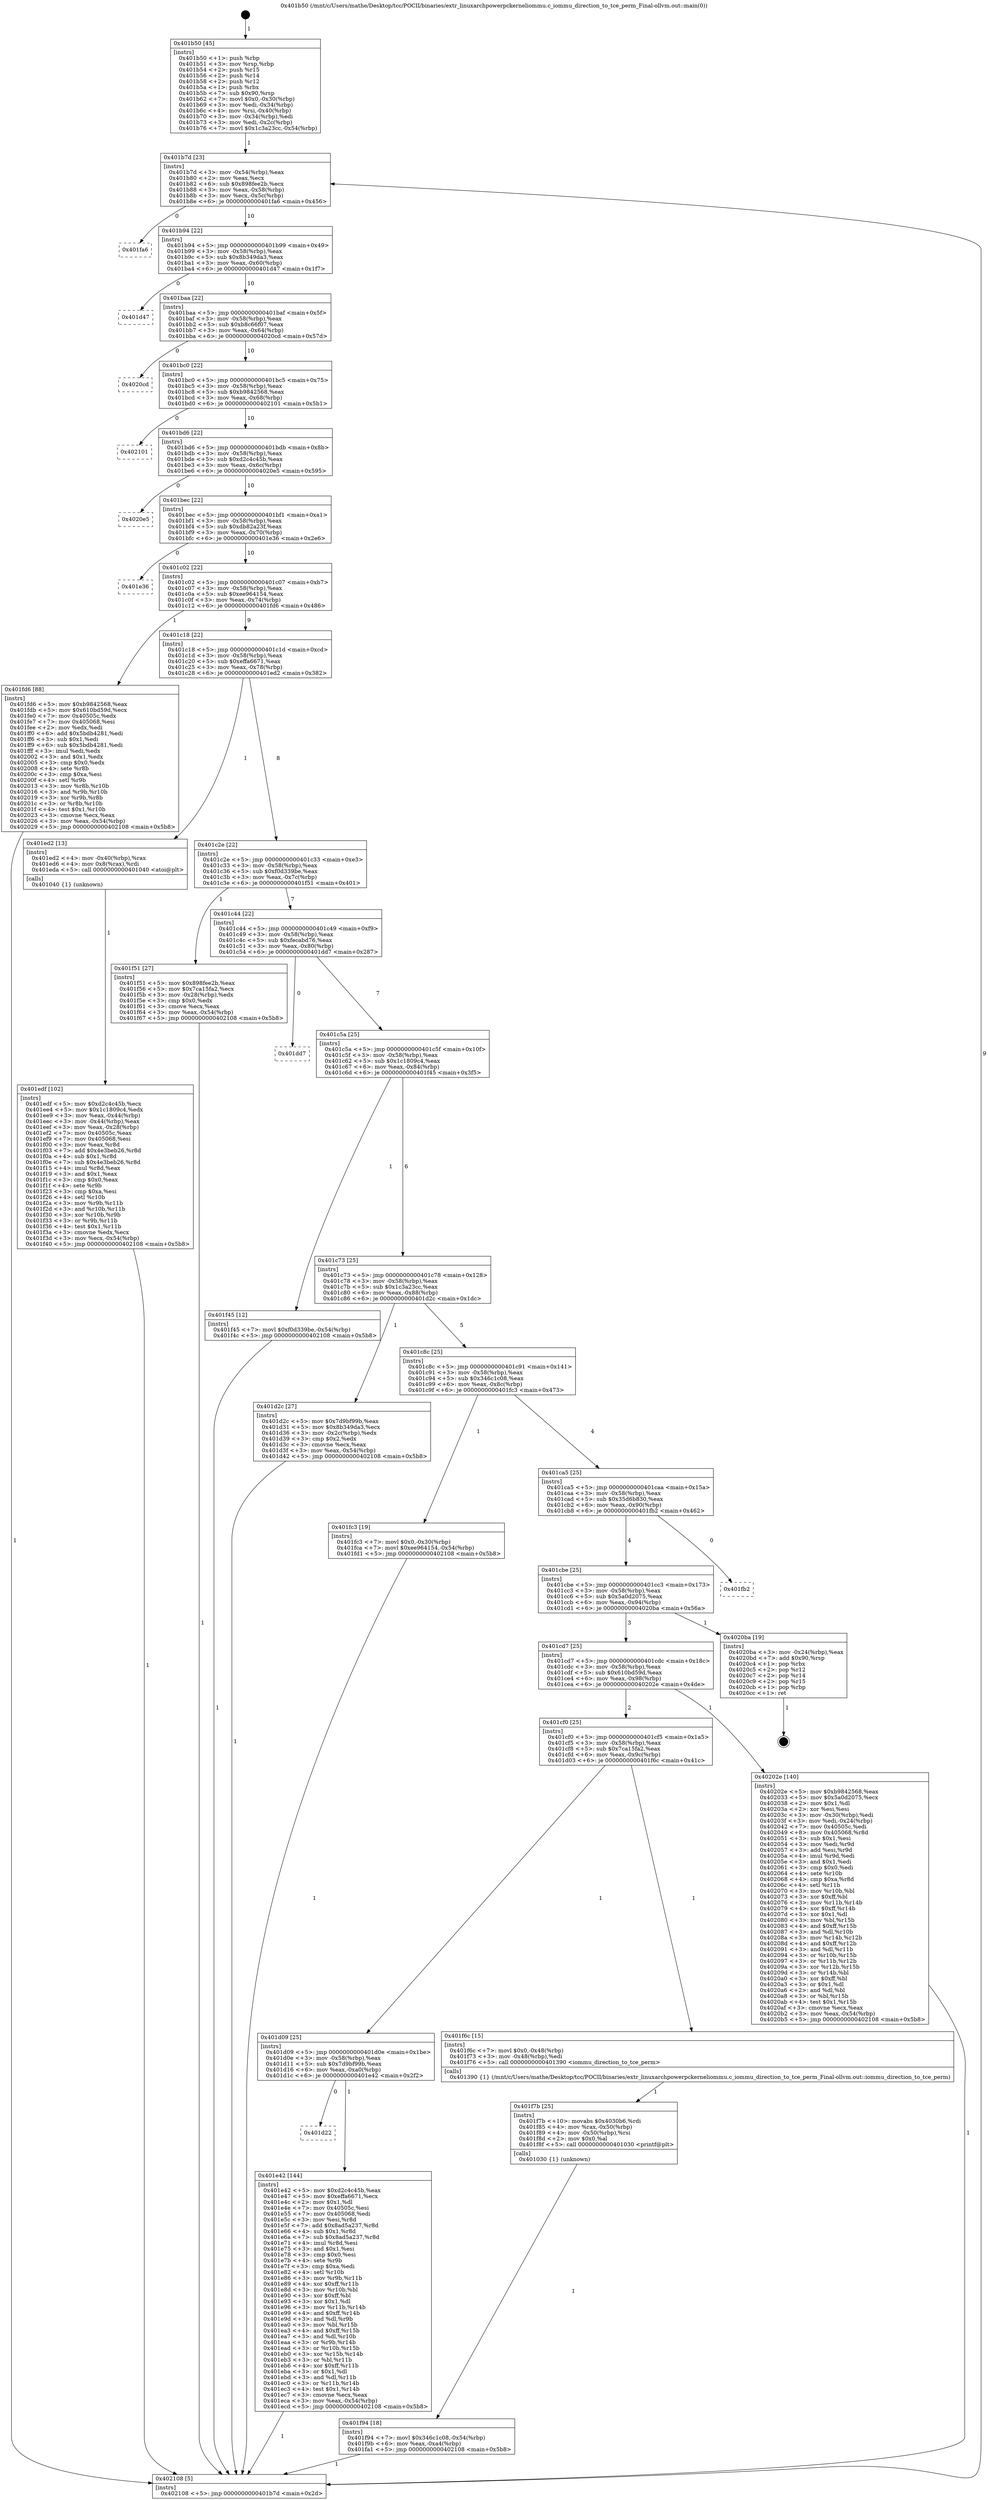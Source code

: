 digraph "0x401b50" {
  label = "0x401b50 (/mnt/c/Users/mathe/Desktop/tcc/POCII/binaries/extr_linuxarchpowerpckerneliommu.c_iommu_direction_to_tce_perm_Final-ollvm.out::main(0))"
  labelloc = "t"
  node[shape=record]

  Entry [label="",width=0.3,height=0.3,shape=circle,fillcolor=black,style=filled]
  "0x401b7d" [label="{
     0x401b7d [23]\l
     | [instrs]\l
     &nbsp;&nbsp;0x401b7d \<+3\>: mov -0x54(%rbp),%eax\l
     &nbsp;&nbsp;0x401b80 \<+2\>: mov %eax,%ecx\l
     &nbsp;&nbsp;0x401b82 \<+6\>: sub $0x898fee2b,%ecx\l
     &nbsp;&nbsp;0x401b88 \<+3\>: mov %eax,-0x58(%rbp)\l
     &nbsp;&nbsp;0x401b8b \<+3\>: mov %ecx,-0x5c(%rbp)\l
     &nbsp;&nbsp;0x401b8e \<+6\>: je 0000000000401fa6 \<main+0x456\>\l
  }"]
  "0x401fa6" [label="{
     0x401fa6\l
  }", style=dashed]
  "0x401b94" [label="{
     0x401b94 [22]\l
     | [instrs]\l
     &nbsp;&nbsp;0x401b94 \<+5\>: jmp 0000000000401b99 \<main+0x49\>\l
     &nbsp;&nbsp;0x401b99 \<+3\>: mov -0x58(%rbp),%eax\l
     &nbsp;&nbsp;0x401b9c \<+5\>: sub $0x8b349da3,%eax\l
     &nbsp;&nbsp;0x401ba1 \<+3\>: mov %eax,-0x60(%rbp)\l
     &nbsp;&nbsp;0x401ba4 \<+6\>: je 0000000000401d47 \<main+0x1f7\>\l
  }"]
  Exit [label="",width=0.3,height=0.3,shape=circle,fillcolor=black,style=filled,peripheries=2]
  "0x401d47" [label="{
     0x401d47\l
  }", style=dashed]
  "0x401baa" [label="{
     0x401baa [22]\l
     | [instrs]\l
     &nbsp;&nbsp;0x401baa \<+5\>: jmp 0000000000401baf \<main+0x5f\>\l
     &nbsp;&nbsp;0x401baf \<+3\>: mov -0x58(%rbp),%eax\l
     &nbsp;&nbsp;0x401bb2 \<+5\>: sub $0xb8c66f07,%eax\l
     &nbsp;&nbsp;0x401bb7 \<+3\>: mov %eax,-0x64(%rbp)\l
     &nbsp;&nbsp;0x401bba \<+6\>: je 00000000004020cd \<main+0x57d\>\l
  }"]
  "0x401f94" [label="{
     0x401f94 [18]\l
     | [instrs]\l
     &nbsp;&nbsp;0x401f94 \<+7\>: movl $0x346c1c08,-0x54(%rbp)\l
     &nbsp;&nbsp;0x401f9b \<+6\>: mov %eax,-0xa4(%rbp)\l
     &nbsp;&nbsp;0x401fa1 \<+5\>: jmp 0000000000402108 \<main+0x5b8\>\l
  }"]
  "0x4020cd" [label="{
     0x4020cd\l
  }", style=dashed]
  "0x401bc0" [label="{
     0x401bc0 [22]\l
     | [instrs]\l
     &nbsp;&nbsp;0x401bc0 \<+5\>: jmp 0000000000401bc5 \<main+0x75\>\l
     &nbsp;&nbsp;0x401bc5 \<+3\>: mov -0x58(%rbp),%eax\l
     &nbsp;&nbsp;0x401bc8 \<+5\>: sub $0xb9842568,%eax\l
     &nbsp;&nbsp;0x401bcd \<+3\>: mov %eax,-0x68(%rbp)\l
     &nbsp;&nbsp;0x401bd0 \<+6\>: je 0000000000402101 \<main+0x5b1\>\l
  }"]
  "0x401f7b" [label="{
     0x401f7b [25]\l
     | [instrs]\l
     &nbsp;&nbsp;0x401f7b \<+10\>: movabs $0x4030b6,%rdi\l
     &nbsp;&nbsp;0x401f85 \<+4\>: mov %rax,-0x50(%rbp)\l
     &nbsp;&nbsp;0x401f89 \<+4\>: mov -0x50(%rbp),%rsi\l
     &nbsp;&nbsp;0x401f8d \<+2\>: mov $0x0,%al\l
     &nbsp;&nbsp;0x401f8f \<+5\>: call 0000000000401030 \<printf@plt\>\l
     | [calls]\l
     &nbsp;&nbsp;0x401030 \{1\} (unknown)\l
  }"]
  "0x402101" [label="{
     0x402101\l
  }", style=dashed]
  "0x401bd6" [label="{
     0x401bd6 [22]\l
     | [instrs]\l
     &nbsp;&nbsp;0x401bd6 \<+5\>: jmp 0000000000401bdb \<main+0x8b\>\l
     &nbsp;&nbsp;0x401bdb \<+3\>: mov -0x58(%rbp),%eax\l
     &nbsp;&nbsp;0x401bde \<+5\>: sub $0xd2c4c45b,%eax\l
     &nbsp;&nbsp;0x401be3 \<+3\>: mov %eax,-0x6c(%rbp)\l
     &nbsp;&nbsp;0x401be6 \<+6\>: je 00000000004020e5 \<main+0x595\>\l
  }"]
  "0x401edf" [label="{
     0x401edf [102]\l
     | [instrs]\l
     &nbsp;&nbsp;0x401edf \<+5\>: mov $0xd2c4c45b,%ecx\l
     &nbsp;&nbsp;0x401ee4 \<+5\>: mov $0x1c1809c4,%edx\l
     &nbsp;&nbsp;0x401ee9 \<+3\>: mov %eax,-0x44(%rbp)\l
     &nbsp;&nbsp;0x401eec \<+3\>: mov -0x44(%rbp),%eax\l
     &nbsp;&nbsp;0x401eef \<+3\>: mov %eax,-0x28(%rbp)\l
     &nbsp;&nbsp;0x401ef2 \<+7\>: mov 0x40505c,%eax\l
     &nbsp;&nbsp;0x401ef9 \<+7\>: mov 0x405068,%esi\l
     &nbsp;&nbsp;0x401f00 \<+3\>: mov %eax,%r8d\l
     &nbsp;&nbsp;0x401f03 \<+7\>: add $0x4e3beb26,%r8d\l
     &nbsp;&nbsp;0x401f0a \<+4\>: sub $0x1,%r8d\l
     &nbsp;&nbsp;0x401f0e \<+7\>: sub $0x4e3beb26,%r8d\l
     &nbsp;&nbsp;0x401f15 \<+4\>: imul %r8d,%eax\l
     &nbsp;&nbsp;0x401f19 \<+3\>: and $0x1,%eax\l
     &nbsp;&nbsp;0x401f1c \<+3\>: cmp $0x0,%eax\l
     &nbsp;&nbsp;0x401f1f \<+4\>: sete %r9b\l
     &nbsp;&nbsp;0x401f23 \<+3\>: cmp $0xa,%esi\l
     &nbsp;&nbsp;0x401f26 \<+4\>: setl %r10b\l
     &nbsp;&nbsp;0x401f2a \<+3\>: mov %r9b,%r11b\l
     &nbsp;&nbsp;0x401f2d \<+3\>: and %r10b,%r11b\l
     &nbsp;&nbsp;0x401f30 \<+3\>: xor %r10b,%r9b\l
     &nbsp;&nbsp;0x401f33 \<+3\>: or %r9b,%r11b\l
     &nbsp;&nbsp;0x401f36 \<+4\>: test $0x1,%r11b\l
     &nbsp;&nbsp;0x401f3a \<+3\>: cmovne %edx,%ecx\l
     &nbsp;&nbsp;0x401f3d \<+3\>: mov %ecx,-0x54(%rbp)\l
     &nbsp;&nbsp;0x401f40 \<+5\>: jmp 0000000000402108 \<main+0x5b8\>\l
  }"]
  "0x4020e5" [label="{
     0x4020e5\l
  }", style=dashed]
  "0x401bec" [label="{
     0x401bec [22]\l
     | [instrs]\l
     &nbsp;&nbsp;0x401bec \<+5\>: jmp 0000000000401bf1 \<main+0xa1\>\l
     &nbsp;&nbsp;0x401bf1 \<+3\>: mov -0x58(%rbp),%eax\l
     &nbsp;&nbsp;0x401bf4 \<+5\>: sub $0xdb82a23f,%eax\l
     &nbsp;&nbsp;0x401bf9 \<+3\>: mov %eax,-0x70(%rbp)\l
     &nbsp;&nbsp;0x401bfc \<+6\>: je 0000000000401e36 \<main+0x2e6\>\l
  }"]
  "0x401d22" [label="{
     0x401d22\l
  }", style=dashed]
  "0x401e36" [label="{
     0x401e36\l
  }", style=dashed]
  "0x401c02" [label="{
     0x401c02 [22]\l
     | [instrs]\l
     &nbsp;&nbsp;0x401c02 \<+5\>: jmp 0000000000401c07 \<main+0xb7\>\l
     &nbsp;&nbsp;0x401c07 \<+3\>: mov -0x58(%rbp),%eax\l
     &nbsp;&nbsp;0x401c0a \<+5\>: sub $0xee964154,%eax\l
     &nbsp;&nbsp;0x401c0f \<+3\>: mov %eax,-0x74(%rbp)\l
     &nbsp;&nbsp;0x401c12 \<+6\>: je 0000000000401fd6 \<main+0x486\>\l
  }"]
  "0x401e42" [label="{
     0x401e42 [144]\l
     | [instrs]\l
     &nbsp;&nbsp;0x401e42 \<+5\>: mov $0xd2c4c45b,%eax\l
     &nbsp;&nbsp;0x401e47 \<+5\>: mov $0xeffa6671,%ecx\l
     &nbsp;&nbsp;0x401e4c \<+2\>: mov $0x1,%dl\l
     &nbsp;&nbsp;0x401e4e \<+7\>: mov 0x40505c,%esi\l
     &nbsp;&nbsp;0x401e55 \<+7\>: mov 0x405068,%edi\l
     &nbsp;&nbsp;0x401e5c \<+3\>: mov %esi,%r8d\l
     &nbsp;&nbsp;0x401e5f \<+7\>: add $0x8ad5a237,%r8d\l
     &nbsp;&nbsp;0x401e66 \<+4\>: sub $0x1,%r8d\l
     &nbsp;&nbsp;0x401e6a \<+7\>: sub $0x8ad5a237,%r8d\l
     &nbsp;&nbsp;0x401e71 \<+4\>: imul %r8d,%esi\l
     &nbsp;&nbsp;0x401e75 \<+3\>: and $0x1,%esi\l
     &nbsp;&nbsp;0x401e78 \<+3\>: cmp $0x0,%esi\l
     &nbsp;&nbsp;0x401e7b \<+4\>: sete %r9b\l
     &nbsp;&nbsp;0x401e7f \<+3\>: cmp $0xa,%edi\l
     &nbsp;&nbsp;0x401e82 \<+4\>: setl %r10b\l
     &nbsp;&nbsp;0x401e86 \<+3\>: mov %r9b,%r11b\l
     &nbsp;&nbsp;0x401e89 \<+4\>: xor $0xff,%r11b\l
     &nbsp;&nbsp;0x401e8d \<+3\>: mov %r10b,%bl\l
     &nbsp;&nbsp;0x401e90 \<+3\>: xor $0xff,%bl\l
     &nbsp;&nbsp;0x401e93 \<+3\>: xor $0x1,%dl\l
     &nbsp;&nbsp;0x401e96 \<+3\>: mov %r11b,%r14b\l
     &nbsp;&nbsp;0x401e99 \<+4\>: and $0xff,%r14b\l
     &nbsp;&nbsp;0x401e9d \<+3\>: and %dl,%r9b\l
     &nbsp;&nbsp;0x401ea0 \<+3\>: mov %bl,%r15b\l
     &nbsp;&nbsp;0x401ea3 \<+4\>: and $0xff,%r15b\l
     &nbsp;&nbsp;0x401ea7 \<+3\>: and %dl,%r10b\l
     &nbsp;&nbsp;0x401eaa \<+3\>: or %r9b,%r14b\l
     &nbsp;&nbsp;0x401ead \<+3\>: or %r10b,%r15b\l
     &nbsp;&nbsp;0x401eb0 \<+3\>: xor %r15b,%r14b\l
     &nbsp;&nbsp;0x401eb3 \<+3\>: or %bl,%r11b\l
     &nbsp;&nbsp;0x401eb6 \<+4\>: xor $0xff,%r11b\l
     &nbsp;&nbsp;0x401eba \<+3\>: or $0x1,%dl\l
     &nbsp;&nbsp;0x401ebd \<+3\>: and %dl,%r11b\l
     &nbsp;&nbsp;0x401ec0 \<+3\>: or %r11b,%r14b\l
     &nbsp;&nbsp;0x401ec3 \<+4\>: test $0x1,%r14b\l
     &nbsp;&nbsp;0x401ec7 \<+3\>: cmovne %ecx,%eax\l
     &nbsp;&nbsp;0x401eca \<+3\>: mov %eax,-0x54(%rbp)\l
     &nbsp;&nbsp;0x401ecd \<+5\>: jmp 0000000000402108 \<main+0x5b8\>\l
  }"]
  "0x401fd6" [label="{
     0x401fd6 [88]\l
     | [instrs]\l
     &nbsp;&nbsp;0x401fd6 \<+5\>: mov $0xb9842568,%eax\l
     &nbsp;&nbsp;0x401fdb \<+5\>: mov $0x610bd59d,%ecx\l
     &nbsp;&nbsp;0x401fe0 \<+7\>: mov 0x40505c,%edx\l
     &nbsp;&nbsp;0x401fe7 \<+7\>: mov 0x405068,%esi\l
     &nbsp;&nbsp;0x401fee \<+2\>: mov %edx,%edi\l
     &nbsp;&nbsp;0x401ff0 \<+6\>: add $0x5bdb4281,%edi\l
     &nbsp;&nbsp;0x401ff6 \<+3\>: sub $0x1,%edi\l
     &nbsp;&nbsp;0x401ff9 \<+6\>: sub $0x5bdb4281,%edi\l
     &nbsp;&nbsp;0x401fff \<+3\>: imul %edi,%edx\l
     &nbsp;&nbsp;0x402002 \<+3\>: and $0x1,%edx\l
     &nbsp;&nbsp;0x402005 \<+3\>: cmp $0x0,%edx\l
     &nbsp;&nbsp;0x402008 \<+4\>: sete %r8b\l
     &nbsp;&nbsp;0x40200c \<+3\>: cmp $0xa,%esi\l
     &nbsp;&nbsp;0x40200f \<+4\>: setl %r9b\l
     &nbsp;&nbsp;0x402013 \<+3\>: mov %r8b,%r10b\l
     &nbsp;&nbsp;0x402016 \<+3\>: and %r9b,%r10b\l
     &nbsp;&nbsp;0x402019 \<+3\>: xor %r9b,%r8b\l
     &nbsp;&nbsp;0x40201c \<+3\>: or %r8b,%r10b\l
     &nbsp;&nbsp;0x40201f \<+4\>: test $0x1,%r10b\l
     &nbsp;&nbsp;0x402023 \<+3\>: cmovne %ecx,%eax\l
     &nbsp;&nbsp;0x402026 \<+3\>: mov %eax,-0x54(%rbp)\l
     &nbsp;&nbsp;0x402029 \<+5\>: jmp 0000000000402108 \<main+0x5b8\>\l
  }"]
  "0x401c18" [label="{
     0x401c18 [22]\l
     | [instrs]\l
     &nbsp;&nbsp;0x401c18 \<+5\>: jmp 0000000000401c1d \<main+0xcd\>\l
     &nbsp;&nbsp;0x401c1d \<+3\>: mov -0x58(%rbp),%eax\l
     &nbsp;&nbsp;0x401c20 \<+5\>: sub $0xeffa6671,%eax\l
     &nbsp;&nbsp;0x401c25 \<+3\>: mov %eax,-0x78(%rbp)\l
     &nbsp;&nbsp;0x401c28 \<+6\>: je 0000000000401ed2 \<main+0x382\>\l
  }"]
  "0x401d09" [label="{
     0x401d09 [25]\l
     | [instrs]\l
     &nbsp;&nbsp;0x401d09 \<+5\>: jmp 0000000000401d0e \<main+0x1be\>\l
     &nbsp;&nbsp;0x401d0e \<+3\>: mov -0x58(%rbp),%eax\l
     &nbsp;&nbsp;0x401d11 \<+5\>: sub $0x7d9bf99b,%eax\l
     &nbsp;&nbsp;0x401d16 \<+6\>: mov %eax,-0xa0(%rbp)\l
     &nbsp;&nbsp;0x401d1c \<+6\>: je 0000000000401e42 \<main+0x2f2\>\l
  }"]
  "0x401ed2" [label="{
     0x401ed2 [13]\l
     | [instrs]\l
     &nbsp;&nbsp;0x401ed2 \<+4\>: mov -0x40(%rbp),%rax\l
     &nbsp;&nbsp;0x401ed6 \<+4\>: mov 0x8(%rax),%rdi\l
     &nbsp;&nbsp;0x401eda \<+5\>: call 0000000000401040 \<atoi@plt\>\l
     | [calls]\l
     &nbsp;&nbsp;0x401040 \{1\} (unknown)\l
  }"]
  "0x401c2e" [label="{
     0x401c2e [22]\l
     | [instrs]\l
     &nbsp;&nbsp;0x401c2e \<+5\>: jmp 0000000000401c33 \<main+0xe3\>\l
     &nbsp;&nbsp;0x401c33 \<+3\>: mov -0x58(%rbp),%eax\l
     &nbsp;&nbsp;0x401c36 \<+5\>: sub $0xf0d339be,%eax\l
     &nbsp;&nbsp;0x401c3b \<+3\>: mov %eax,-0x7c(%rbp)\l
     &nbsp;&nbsp;0x401c3e \<+6\>: je 0000000000401f51 \<main+0x401\>\l
  }"]
  "0x401f6c" [label="{
     0x401f6c [15]\l
     | [instrs]\l
     &nbsp;&nbsp;0x401f6c \<+7\>: movl $0x0,-0x48(%rbp)\l
     &nbsp;&nbsp;0x401f73 \<+3\>: mov -0x48(%rbp),%edi\l
     &nbsp;&nbsp;0x401f76 \<+5\>: call 0000000000401390 \<iommu_direction_to_tce_perm\>\l
     | [calls]\l
     &nbsp;&nbsp;0x401390 \{1\} (/mnt/c/Users/mathe/Desktop/tcc/POCII/binaries/extr_linuxarchpowerpckerneliommu.c_iommu_direction_to_tce_perm_Final-ollvm.out::iommu_direction_to_tce_perm)\l
  }"]
  "0x401f51" [label="{
     0x401f51 [27]\l
     | [instrs]\l
     &nbsp;&nbsp;0x401f51 \<+5\>: mov $0x898fee2b,%eax\l
     &nbsp;&nbsp;0x401f56 \<+5\>: mov $0x7ca15fa2,%ecx\l
     &nbsp;&nbsp;0x401f5b \<+3\>: mov -0x28(%rbp),%edx\l
     &nbsp;&nbsp;0x401f5e \<+3\>: cmp $0x0,%edx\l
     &nbsp;&nbsp;0x401f61 \<+3\>: cmove %ecx,%eax\l
     &nbsp;&nbsp;0x401f64 \<+3\>: mov %eax,-0x54(%rbp)\l
     &nbsp;&nbsp;0x401f67 \<+5\>: jmp 0000000000402108 \<main+0x5b8\>\l
  }"]
  "0x401c44" [label="{
     0x401c44 [22]\l
     | [instrs]\l
     &nbsp;&nbsp;0x401c44 \<+5\>: jmp 0000000000401c49 \<main+0xf9\>\l
     &nbsp;&nbsp;0x401c49 \<+3\>: mov -0x58(%rbp),%eax\l
     &nbsp;&nbsp;0x401c4c \<+5\>: sub $0xfecabd76,%eax\l
     &nbsp;&nbsp;0x401c51 \<+3\>: mov %eax,-0x80(%rbp)\l
     &nbsp;&nbsp;0x401c54 \<+6\>: je 0000000000401dd7 \<main+0x287\>\l
  }"]
  "0x401cf0" [label="{
     0x401cf0 [25]\l
     | [instrs]\l
     &nbsp;&nbsp;0x401cf0 \<+5\>: jmp 0000000000401cf5 \<main+0x1a5\>\l
     &nbsp;&nbsp;0x401cf5 \<+3\>: mov -0x58(%rbp),%eax\l
     &nbsp;&nbsp;0x401cf8 \<+5\>: sub $0x7ca15fa2,%eax\l
     &nbsp;&nbsp;0x401cfd \<+6\>: mov %eax,-0x9c(%rbp)\l
     &nbsp;&nbsp;0x401d03 \<+6\>: je 0000000000401f6c \<main+0x41c\>\l
  }"]
  "0x401dd7" [label="{
     0x401dd7\l
  }", style=dashed]
  "0x401c5a" [label="{
     0x401c5a [25]\l
     | [instrs]\l
     &nbsp;&nbsp;0x401c5a \<+5\>: jmp 0000000000401c5f \<main+0x10f\>\l
     &nbsp;&nbsp;0x401c5f \<+3\>: mov -0x58(%rbp),%eax\l
     &nbsp;&nbsp;0x401c62 \<+5\>: sub $0x1c1809c4,%eax\l
     &nbsp;&nbsp;0x401c67 \<+6\>: mov %eax,-0x84(%rbp)\l
     &nbsp;&nbsp;0x401c6d \<+6\>: je 0000000000401f45 \<main+0x3f5\>\l
  }"]
  "0x40202e" [label="{
     0x40202e [140]\l
     | [instrs]\l
     &nbsp;&nbsp;0x40202e \<+5\>: mov $0xb9842568,%eax\l
     &nbsp;&nbsp;0x402033 \<+5\>: mov $0x5a0d2075,%ecx\l
     &nbsp;&nbsp;0x402038 \<+2\>: mov $0x1,%dl\l
     &nbsp;&nbsp;0x40203a \<+2\>: xor %esi,%esi\l
     &nbsp;&nbsp;0x40203c \<+3\>: mov -0x30(%rbp),%edi\l
     &nbsp;&nbsp;0x40203f \<+3\>: mov %edi,-0x24(%rbp)\l
     &nbsp;&nbsp;0x402042 \<+7\>: mov 0x40505c,%edi\l
     &nbsp;&nbsp;0x402049 \<+8\>: mov 0x405068,%r8d\l
     &nbsp;&nbsp;0x402051 \<+3\>: sub $0x1,%esi\l
     &nbsp;&nbsp;0x402054 \<+3\>: mov %edi,%r9d\l
     &nbsp;&nbsp;0x402057 \<+3\>: add %esi,%r9d\l
     &nbsp;&nbsp;0x40205a \<+4\>: imul %r9d,%edi\l
     &nbsp;&nbsp;0x40205e \<+3\>: and $0x1,%edi\l
     &nbsp;&nbsp;0x402061 \<+3\>: cmp $0x0,%edi\l
     &nbsp;&nbsp;0x402064 \<+4\>: sete %r10b\l
     &nbsp;&nbsp;0x402068 \<+4\>: cmp $0xa,%r8d\l
     &nbsp;&nbsp;0x40206c \<+4\>: setl %r11b\l
     &nbsp;&nbsp;0x402070 \<+3\>: mov %r10b,%bl\l
     &nbsp;&nbsp;0x402073 \<+3\>: xor $0xff,%bl\l
     &nbsp;&nbsp;0x402076 \<+3\>: mov %r11b,%r14b\l
     &nbsp;&nbsp;0x402079 \<+4\>: xor $0xff,%r14b\l
     &nbsp;&nbsp;0x40207d \<+3\>: xor $0x1,%dl\l
     &nbsp;&nbsp;0x402080 \<+3\>: mov %bl,%r15b\l
     &nbsp;&nbsp;0x402083 \<+4\>: and $0xff,%r15b\l
     &nbsp;&nbsp;0x402087 \<+3\>: and %dl,%r10b\l
     &nbsp;&nbsp;0x40208a \<+3\>: mov %r14b,%r12b\l
     &nbsp;&nbsp;0x40208d \<+4\>: and $0xff,%r12b\l
     &nbsp;&nbsp;0x402091 \<+3\>: and %dl,%r11b\l
     &nbsp;&nbsp;0x402094 \<+3\>: or %r10b,%r15b\l
     &nbsp;&nbsp;0x402097 \<+3\>: or %r11b,%r12b\l
     &nbsp;&nbsp;0x40209a \<+3\>: xor %r12b,%r15b\l
     &nbsp;&nbsp;0x40209d \<+3\>: or %r14b,%bl\l
     &nbsp;&nbsp;0x4020a0 \<+3\>: xor $0xff,%bl\l
     &nbsp;&nbsp;0x4020a3 \<+3\>: or $0x1,%dl\l
     &nbsp;&nbsp;0x4020a6 \<+2\>: and %dl,%bl\l
     &nbsp;&nbsp;0x4020a8 \<+3\>: or %bl,%r15b\l
     &nbsp;&nbsp;0x4020ab \<+4\>: test $0x1,%r15b\l
     &nbsp;&nbsp;0x4020af \<+3\>: cmovne %ecx,%eax\l
     &nbsp;&nbsp;0x4020b2 \<+3\>: mov %eax,-0x54(%rbp)\l
     &nbsp;&nbsp;0x4020b5 \<+5\>: jmp 0000000000402108 \<main+0x5b8\>\l
  }"]
  "0x401f45" [label="{
     0x401f45 [12]\l
     | [instrs]\l
     &nbsp;&nbsp;0x401f45 \<+7\>: movl $0xf0d339be,-0x54(%rbp)\l
     &nbsp;&nbsp;0x401f4c \<+5\>: jmp 0000000000402108 \<main+0x5b8\>\l
  }"]
  "0x401c73" [label="{
     0x401c73 [25]\l
     | [instrs]\l
     &nbsp;&nbsp;0x401c73 \<+5\>: jmp 0000000000401c78 \<main+0x128\>\l
     &nbsp;&nbsp;0x401c78 \<+3\>: mov -0x58(%rbp),%eax\l
     &nbsp;&nbsp;0x401c7b \<+5\>: sub $0x1c3a23cc,%eax\l
     &nbsp;&nbsp;0x401c80 \<+6\>: mov %eax,-0x88(%rbp)\l
     &nbsp;&nbsp;0x401c86 \<+6\>: je 0000000000401d2c \<main+0x1dc\>\l
  }"]
  "0x401cd7" [label="{
     0x401cd7 [25]\l
     | [instrs]\l
     &nbsp;&nbsp;0x401cd7 \<+5\>: jmp 0000000000401cdc \<main+0x18c\>\l
     &nbsp;&nbsp;0x401cdc \<+3\>: mov -0x58(%rbp),%eax\l
     &nbsp;&nbsp;0x401cdf \<+5\>: sub $0x610bd59d,%eax\l
     &nbsp;&nbsp;0x401ce4 \<+6\>: mov %eax,-0x98(%rbp)\l
     &nbsp;&nbsp;0x401cea \<+6\>: je 000000000040202e \<main+0x4de\>\l
  }"]
  "0x401d2c" [label="{
     0x401d2c [27]\l
     | [instrs]\l
     &nbsp;&nbsp;0x401d2c \<+5\>: mov $0x7d9bf99b,%eax\l
     &nbsp;&nbsp;0x401d31 \<+5\>: mov $0x8b349da3,%ecx\l
     &nbsp;&nbsp;0x401d36 \<+3\>: mov -0x2c(%rbp),%edx\l
     &nbsp;&nbsp;0x401d39 \<+3\>: cmp $0x2,%edx\l
     &nbsp;&nbsp;0x401d3c \<+3\>: cmovne %ecx,%eax\l
     &nbsp;&nbsp;0x401d3f \<+3\>: mov %eax,-0x54(%rbp)\l
     &nbsp;&nbsp;0x401d42 \<+5\>: jmp 0000000000402108 \<main+0x5b8\>\l
  }"]
  "0x401c8c" [label="{
     0x401c8c [25]\l
     | [instrs]\l
     &nbsp;&nbsp;0x401c8c \<+5\>: jmp 0000000000401c91 \<main+0x141\>\l
     &nbsp;&nbsp;0x401c91 \<+3\>: mov -0x58(%rbp),%eax\l
     &nbsp;&nbsp;0x401c94 \<+5\>: sub $0x346c1c08,%eax\l
     &nbsp;&nbsp;0x401c99 \<+6\>: mov %eax,-0x8c(%rbp)\l
     &nbsp;&nbsp;0x401c9f \<+6\>: je 0000000000401fc3 \<main+0x473\>\l
  }"]
  "0x402108" [label="{
     0x402108 [5]\l
     | [instrs]\l
     &nbsp;&nbsp;0x402108 \<+5\>: jmp 0000000000401b7d \<main+0x2d\>\l
  }"]
  "0x401b50" [label="{
     0x401b50 [45]\l
     | [instrs]\l
     &nbsp;&nbsp;0x401b50 \<+1\>: push %rbp\l
     &nbsp;&nbsp;0x401b51 \<+3\>: mov %rsp,%rbp\l
     &nbsp;&nbsp;0x401b54 \<+2\>: push %r15\l
     &nbsp;&nbsp;0x401b56 \<+2\>: push %r14\l
     &nbsp;&nbsp;0x401b58 \<+2\>: push %r12\l
     &nbsp;&nbsp;0x401b5a \<+1\>: push %rbx\l
     &nbsp;&nbsp;0x401b5b \<+7\>: sub $0x90,%rsp\l
     &nbsp;&nbsp;0x401b62 \<+7\>: movl $0x0,-0x30(%rbp)\l
     &nbsp;&nbsp;0x401b69 \<+3\>: mov %edi,-0x34(%rbp)\l
     &nbsp;&nbsp;0x401b6c \<+4\>: mov %rsi,-0x40(%rbp)\l
     &nbsp;&nbsp;0x401b70 \<+3\>: mov -0x34(%rbp),%edi\l
     &nbsp;&nbsp;0x401b73 \<+3\>: mov %edi,-0x2c(%rbp)\l
     &nbsp;&nbsp;0x401b76 \<+7\>: movl $0x1c3a23cc,-0x54(%rbp)\l
  }"]
  "0x4020ba" [label="{
     0x4020ba [19]\l
     | [instrs]\l
     &nbsp;&nbsp;0x4020ba \<+3\>: mov -0x24(%rbp),%eax\l
     &nbsp;&nbsp;0x4020bd \<+7\>: add $0x90,%rsp\l
     &nbsp;&nbsp;0x4020c4 \<+1\>: pop %rbx\l
     &nbsp;&nbsp;0x4020c5 \<+2\>: pop %r12\l
     &nbsp;&nbsp;0x4020c7 \<+2\>: pop %r14\l
     &nbsp;&nbsp;0x4020c9 \<+2\>: pop %r15\l
     &nbsp;&nbsp;0x4020cb \<+1\>: pop %rbp\l
     &nbsp;&nbsp;0x4020cc \<+1\>: ret\l
  }"]
  "0x401fc3" [label="{
     0x401fc3 [19]\l
     | [instrs]\l
     &nbsp;&nbsp;0x401fc3 \<+7\>: movl $0x0,-0x30(%rbp)\l
     &nbsp;&nbsp;0x401fca \<+7\>: movl $0xee964154,-0x54(%rbp)\l
     &nbsp;&nbsp;0x401fd1 \<+5\>: jmp 0000000000402108 \<main+0x5b8\>\l
  }"]
  "0x401ca5" [label="{
     0x401ca5 [25]\l
     | [instrs]\l
     &nbsp;&nbsp;0x401ca5 \<+5\>: jmp 0000000000401caa \<main+0x15a\>\l
     &nbsp;&nbsp;0x401caa \<+3\>: mov -0x58(%rbp),%eax\l
     &nbsp;&nbsp;0x401cad \<+5\>: sub $0x35d6b830,%eax\l
     &nbsp;&nbsp;0x401cb2 \<+6\>: mov %eax,-0x90(%rbp)\l
     &nbsp;&nbsp;0x401cb8 \<+6\>: je 0000000000401fb2 \<main+0x462\>\l
  }"]
  "0x401cbe" [label="{
     0x401cbe [25]\l
     | [instrs]\l
     &nbsp;&nbsp;0x401cbe \<+5\>: jmp 0000000000401cc3 \<main+0x173\>\l
     &nbsp;&nbsp;0x401cc3 \<+3\>: mov -0x58(%rbp),%eax\l
     &nbsp;&nbsp;0x401cc6 \<+5\>: sub $0x5a0d2075,%eax\l
     &nbsp;&nbsp;0x401ccb \<+6\>: mov %eax,-0x94(%rbp)\l
     &nbsp;&nbsp;0x401cd1 \<+6\>: je 00000000004020ba \<main+0x56a\>\l
  }"]
  "0x401fb2" [label="{
     0x401fb2\l
  }", style=dashed]
  Entry -> "0x401b50" [label=" 1"]
  "0x401b7d" -> "0x401fa6" [label=" 0"]
  "0x401b7d" -> "0x401b94" [label=" 10"]
  "0x4020ba" -> Exit [label=" 1"]
  "0x401b94" -> "0x401d47" [label=" 0"]
  "0x401b94" -> "0x401baa" [label=" 10"]
  "0x40202e" -> "0x402108" [label=" 1"]
  "0x401baa" -> "0x4020cd" [label=" 0"]
  "0x401baa" -> "0x401bc0" [label=" 10"]
  "0x401fd6" -> "0x402108" [label=" 1"]
  "0x401bc0" -> "0x402101" [label=" 0"]
  "0x401bc0" -> "0x401bd6" [label=" 10"]
  "0x401fc3" -> "0x402108" [label=" 1"]
  "0x401bd6" -> "0x4020e5" [label=" 0"]
  "0x401bd6" -> "0x401bec" [label=" 10"]
  "0x401f94" -> "0x402108" [label=" 1"]
  "0x401bec" -> "0x401e36" [label=" 0"]
  "0x401bec" -> "0x401c02" [label=" 10"]
  "0x401f7b" -> "0x401f94" [label=" 1"]
  "0x401c02" -> "0x401fd6" [label=" 1"]
  "0x401c02" -> "0x401c18" [label=" 9"]
  "0x401f6c" -> "0x401f7b" [label=" 1"]
  "0x401c18" -> "0x401ed2" [label=" 1"]
  "0x401c18" -> "0x401c2e" [label=" 8"]
  "0x401f45" -> "0x402108" [label=" 1"]
  "0x401c2e" -> "0x401f51" [label=" 1"]
  "0x401c2e" -> "0x401c44" [label=" 7"]
  "0x401edf" -> "0x402108" [label=" 1"]
  "0x401c44" -> "0x401dd7" [label=" 0"]
  "0x401c44" -> "0x401c5a" [label=" 7"]
  "0x401e42" -> "0x402108" [label=" 1"]
  "0x401c5a" -> "0x401f45" [label=" 1"]
  "0x401c5a" -> "0x401c73" [label=" 6"]
  "0x401d09" -> "0x401d22" [label=" 0"]
  "0x401c73" -> "0x401d2c" [label=" 1"]
  "0x401c73" -> "0x401c8c" [label=" 5"]
  "0x401d2c" -> "0x402108" [label=" 1"]
  "0x401b50" -> "0x401b7d" [label=" 1"]
  "0x402108" -> "0x401b7d" [label=" 9"]
  "0x401f51" -> "0x402108" [label=" 1"]
  "0x401c8c" -> "0x401fc3" [label=" 1"]
  "0x401c8c" -> "0x401ca5" [label=" 4"]
  "0x401cf0" -> "0x401d09" [label=" 1"]
  "0x401ca5" -> "0x401fb2" [label=" 0"]
  "0x401ca5" -> "0x401cbe" [label=" 4"]
  "0x401cf0" -> "0x401f6c" [label=" 1"]
  "0x401cbe" -> "0x4020ba" [label=" 1"]
  "0x401cbe" -> "0x401cd7" [label=" 3"]
  "0x401d09" -> "0x401e42" [label=" 1"]
  "0x401cd7" -> "0x40202e" [label=" 1"]
  "0x401cd7" -> "0x401cf0" [label=" 2"]
  "0x401ed2" -> "0x401edf" [label=" 1"]
}
